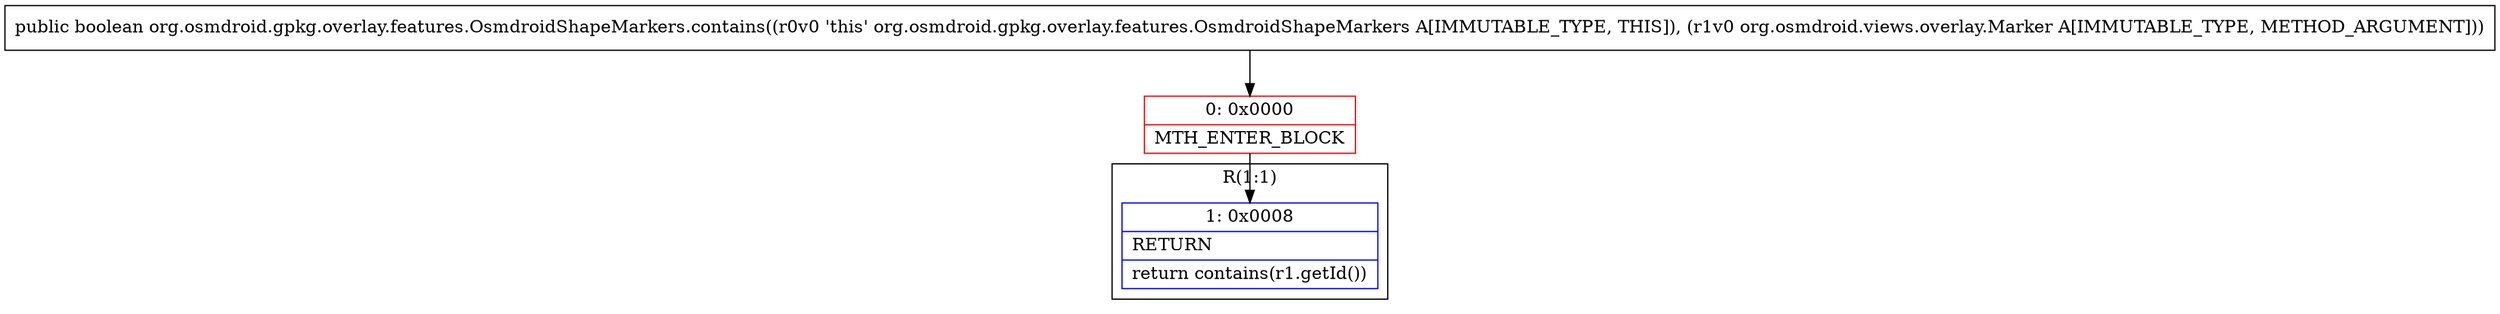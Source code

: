 digraph "CFG fororg.osmdroid.gpkg.overlay.features.OsmdroidShapeMarkers.contains(Lorg\/osmdroid\/views\/overlay\/Marker;)Z" {
subgraph cluster_Region_1797649202 {
label = "R(1:1)";
node [shape=record,color=blue];
Node_1 [shape=record,label="{1\:\ 0x0008|RETURN\l|return contains(r1.getId())\l}"];
}
Node_0 [shape=record,color=red,label="{0\:\ 0x0000|MTH_ENTER_BLOCK\l}"];
MethodNode[shape=record,label="{public boolean org.osmdroid.gpkg.overlay.features.OsmdroidShapeMarkers.contains((r0v0 'this' org.osmdroid.gpkg.overlay.features.OsmdroidShapeMarkers A[IMMUTABLE_TYPE, THIS]), (r1v0 org.osmdroid.views.overlay.Marker A[IMMUTABLE_TYPE, METHOD_ARGUMENT])) }"];
MethodNode -> Node_0;
Node_0 -> Node_1;
}

